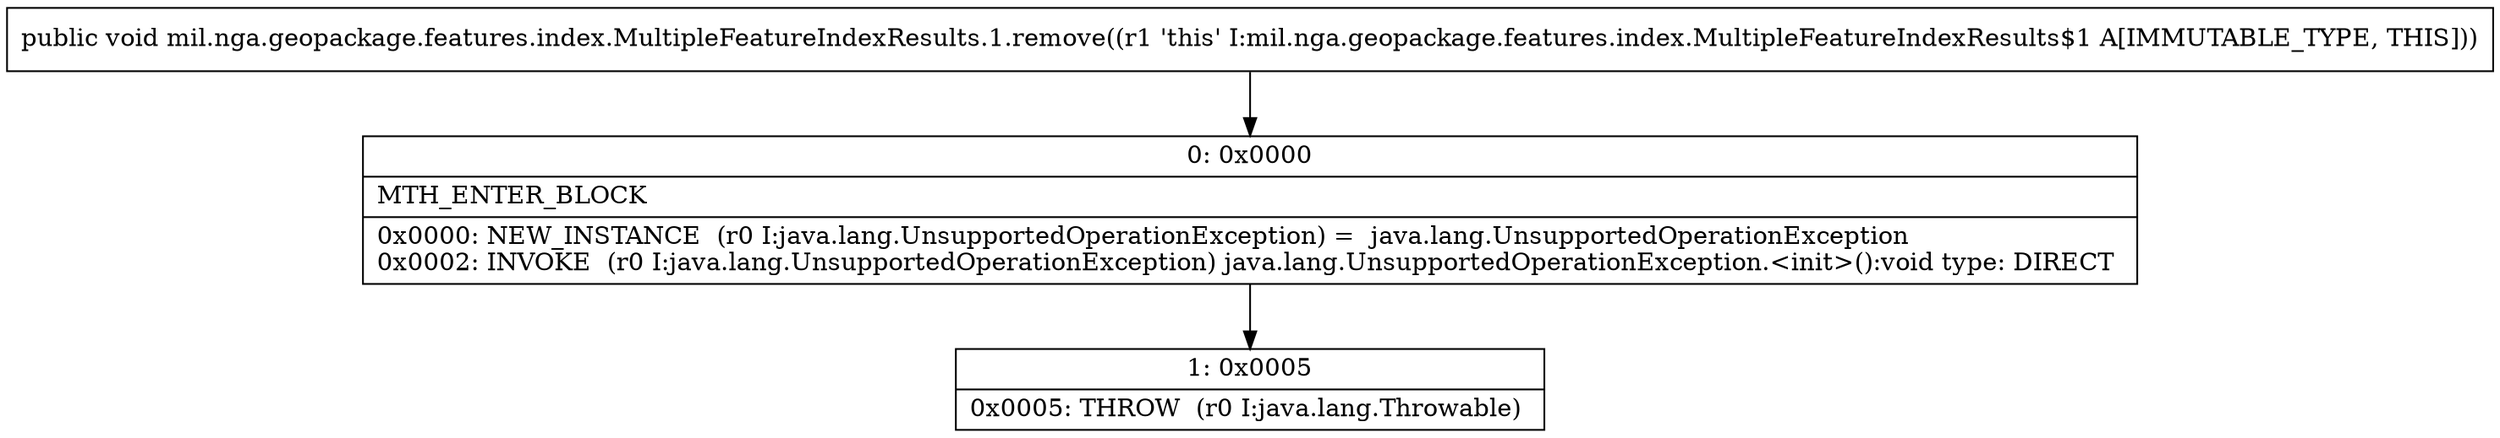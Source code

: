 digraph "CFG formil.nga.geopackage.features.index.MultipleFeatureIndexResults.1.remove()V" {
Node_0 [shape=record,label="{0\:\ 0x0000|MTH_ENTER_BLOCK\l|0x0000: NEW_INSTANCE  (r0 I:java.lang.UnsupportedOperationException) =  java.lang.UnsupportedOperationException \l0x0002: INVOKE  (r0 I:java.lang.UnsupportedOperationException) java.lang.UnsupportedOperationException.\<init\>():void type: DIRECT \l}"];
Node_1 [shape=record,label="{1\:\ 0x0005|0x0005: THROW  (r0 I:java.lang.Throwable) \l}"];
MethodNode[shape=record,label="{public void mil.nga.geopackage.features.index.MultipleFeatureIndexResults.1.remove((r1 'this' I:mil.nga.geopackage.features.index.MultipleFeatureIndexResults$1 A[IMMUTABLE_TYPE, THIS])) }"];
MethodNode -> Node_0;
Node_0 -> Node_1;
}


